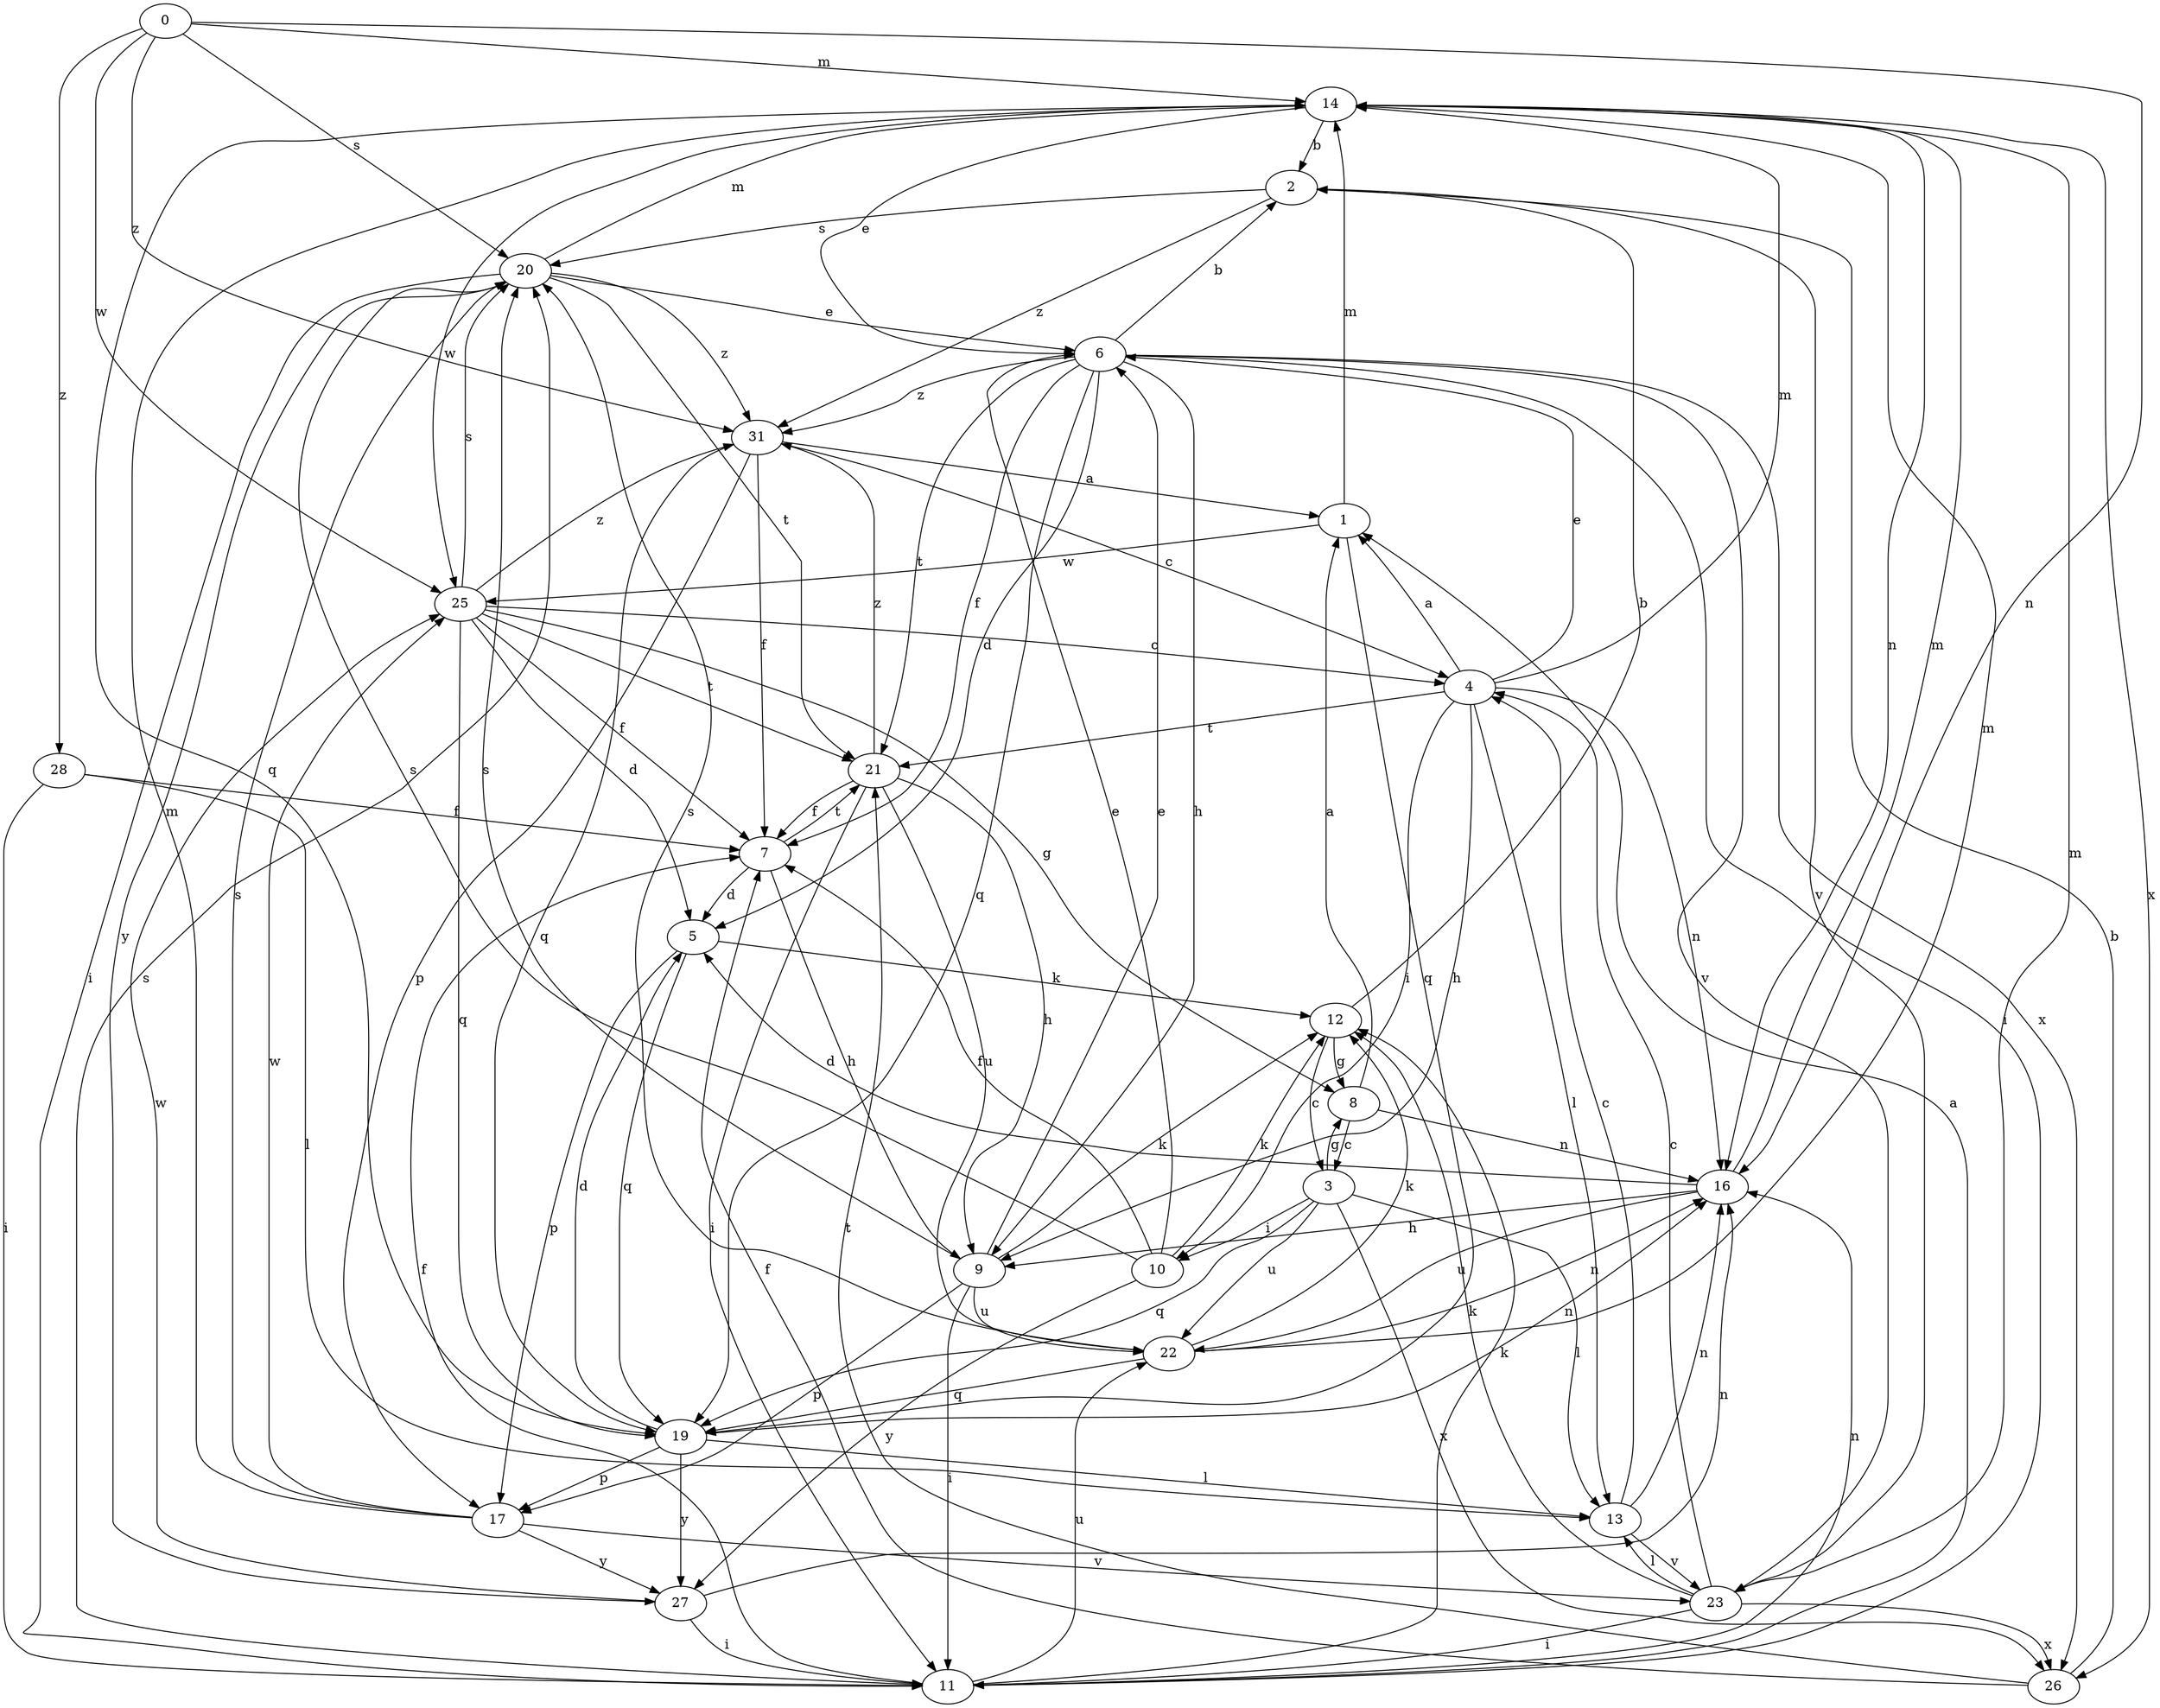 strict digraph  {
0;
1;
2;
3;
4;
5;
6;
7;
8;
9;
10;
11;
12;
13;
14;
16;
17;
19;
20;
21;
22;
23;
25;
26;
27;
28;
31;
0 -> 14  [label=m];
0 -> 16  [label=n];
0 -> 20  [label=s];
0 -> 25  [label=w];
0 -> 28  [label=z];
0 -> 31  [label=z];
1 -> 14  [label=m];
1 -> 19  [label=q];
1 -> 25  [label=w];
2 -> 20  [label=s];
2 -> 23  [label=v];
2 -> 31  [label=z];
3 -> 8  [label=g];
3 -> 10  [label=i];
3 -> 13  [label=l];
3 -> 19  [label=q];
3 -> 22  [label=u];
3 -> 26  [label=x];
4 -> 1  [label=a];
4 -> 6  [label=e];
4 -> 9  [label=h];
4 -> 10  [label=i];
4 -> 13  [label=l];
4 -> 14  [label=m];
4 -> 16  [label=n];
4 -> 21  [label=t];
5 -> 12  [label=k];
5 -> 17  [label=p];
5 -> 19  [label=q];
6 -> 2  [label=b];
6 -> 5  [label=d];
6 -> 7  [label=f];
6 -> 9  [label=h];
6 -> 11  [label=i];
6 -> 19  [label=q];
6 -> 21  [label=t];
6 -> 23  [label=v];
6 -> 26  [label=x];
6 -> 31  [label=z];
7 -> 5  [label=d];
7 -> 9  [label=h];
7 -> 21  [label=t];
8 -> 1  [label=a];
8 -> 3  [label=c];
8 -> 16  [label=n];
9 -> 6  [label=e];
9 -> 11  [label=i];
9 -> 12  [label=k];
9 -> 17  [label=p];
9 -> 20  [label=s];
9 -> 22  [label=u];
10 -> 6  [label=e];
10 -> 7  [label=f];
10 -> 12  [label=k];
10 -> 20  [label=s];
10 -> 27  [label=y];
11 -> 1  [label=a];
11 -> 7  [label=f];
11 -> 12  [label=k];
11 -> 16  [label=n];
11 -> 20  [label=s];
11 -> 22  [label=u];
12 -> 2  [label=b];
12 -> 3  [label=c];
12 -> 8  [label=g];
13 -> 4  [label=c];
13 -> 16  [label=n];
13 -> 23  [label=v];
14 -> 2  [label=b];
14 -> 6  [label=e];
14 -> 16  [label=n];
14 -> 19  [label=q];
14 -> 25  [label=w];
14 -> 26  [label=x];
16 -> 5  [label=d];
16 -> 9  [label=h];
16 -> 14  [label=m];
16 -> 22  [label=u];
17 -> 14  [label=m];
17 -> 20  [label=s];
17 -> 23  [label=v];
17 -> 25  [label=w];
17 -> 27  [label=y];
19 -> 5  [label=d];
19 -> 13  [label=l];
19 -> 16  [label=n];
19 -> 17  [label=p];
19 -> 27  [label=y];
20 -> 6  [label=e];
20 -> 11  [label=i];
20 -> 14  [label=m];
20 -> 21  [label=t];
20 -> 27  [label=y];
20 -> 31  [label=z];
21 -> 7  [label=f];
21 -> 9  [label=h];
21 -> 11  [label=i];
21 -> 22  [label=u];
21 -> 31  [label=z];
22 -> 12  [label=k];
22 -> 14  [label=m];
22 -> 16  [label=n];
22 -> 19  [label=q];
22 -> 20  [label=s];
23 -> 4  [label=c];
23 -> 11  [label=i];
23 -> 12  [label=k];
23 -> 13  [label=l];
23 -> 14  [label=m];
23 -> 26  [label=x];
25 -> 4  [label=c];
25 -> 5  [label=d];
25 -> 7  [label=f];
25 -> 8  [label=g];
25 -> 19  [label=q];
25 -> 20  [label=s];
25 -> 21  [label=t];
25 -> 31  [label=z];
26 -> 2  [label=b];
26 -> 7  [label=f];
26 -> 21  [label=t];
27 -> 11  [label=i];
27 -> 16  [label=n];
27 -> 25  [label=w];
28 -> 7  [label=f];
28 -> 11  [label=i];
28 -> 13  [label=l];
31 -> 1  [label=a];
31 -> 4  [label=c];
31 -> 7  [label=f];
31 -> 17  [label=p];
31 -> 19  [label=q];
}
